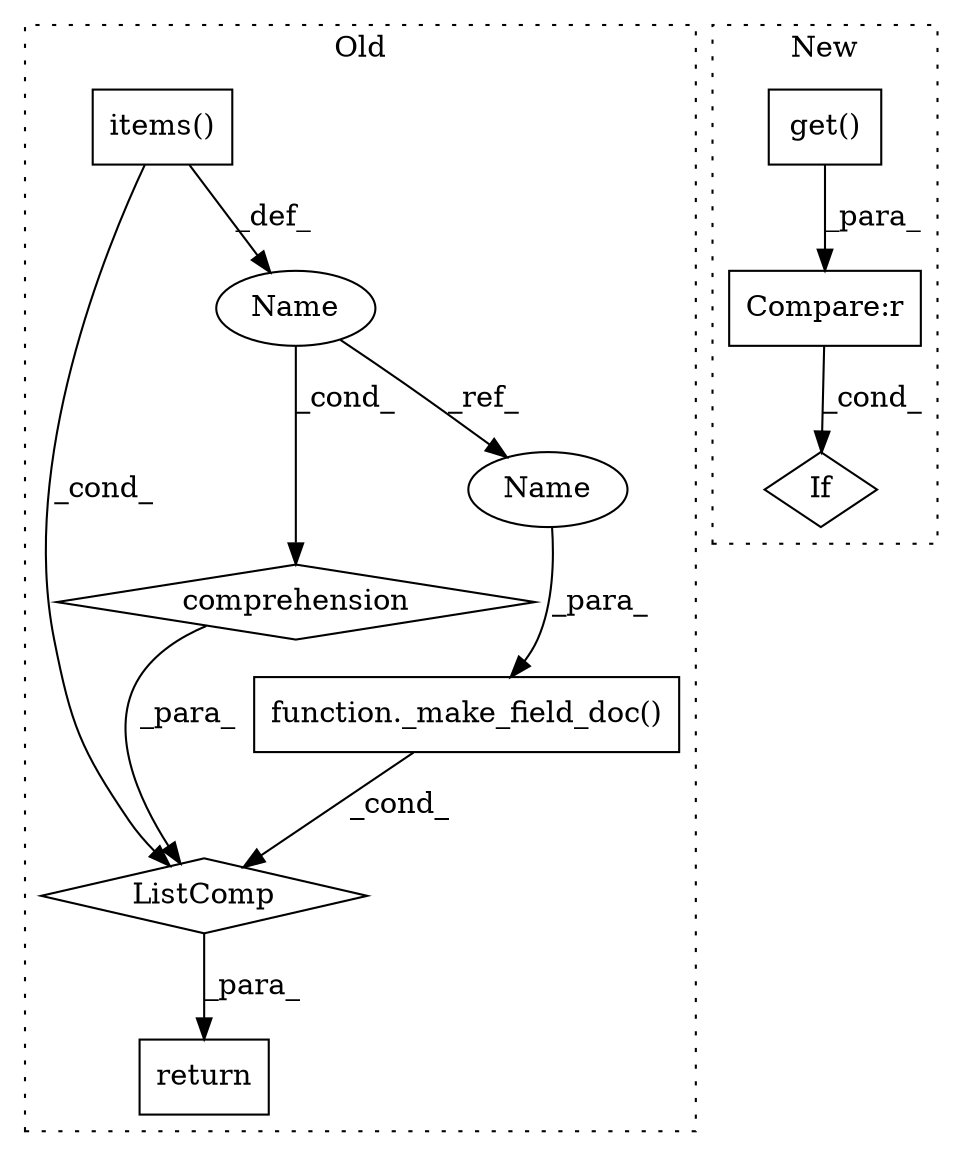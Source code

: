 digraph G {
subgraph cluster0 {
1 [label="function._make_field_doc()" a="75" s="4627,4647" l="16,1" shape="box"];
3 [label="items()" a="75" s="4661" l="14" shape="box"];
4 [label="ListComp" a="106" s="4626" l="50" shape="diamond"];
6 [label="comprehension" a="45" s="4649" l="3" shape="diamond"];
8 [label="Name" a="87" s="4656" l="1" shape="ellipse"];
9 [label="return" a="93" s="4619" l="7" shape="box"];
10 [label="Name" a="87" s="4646" l="1" shape="ellipse"];
label = "Old";
style="dotted";
}
subgraph cluster1 {
2 [label="If" a="96" s="4350" l="3" shape="diamond"];
5 [label="get()" a="75" s="4295,4344" l="26,1" shape="box"];
7 [label="Compare:r" a="40" s="4353" l="26" shape="box"];
label = "New";
style="dotted";
}
1 -> 4 [label="_cond_"];
3 -> 4 [label="_cond_"];
3 -> 8 [label="_def_"];
4 -> 9 [label="_para_"];
5 -> 7 [label="_para_"];
6 -> 4 [label="_para_"];
7 -> 2 [label="_cond_"];
8 -> 6 [label="_cond_"];
8 -> 10 [label="_ref_"];
10 -> 1 [label="_para_"];
}